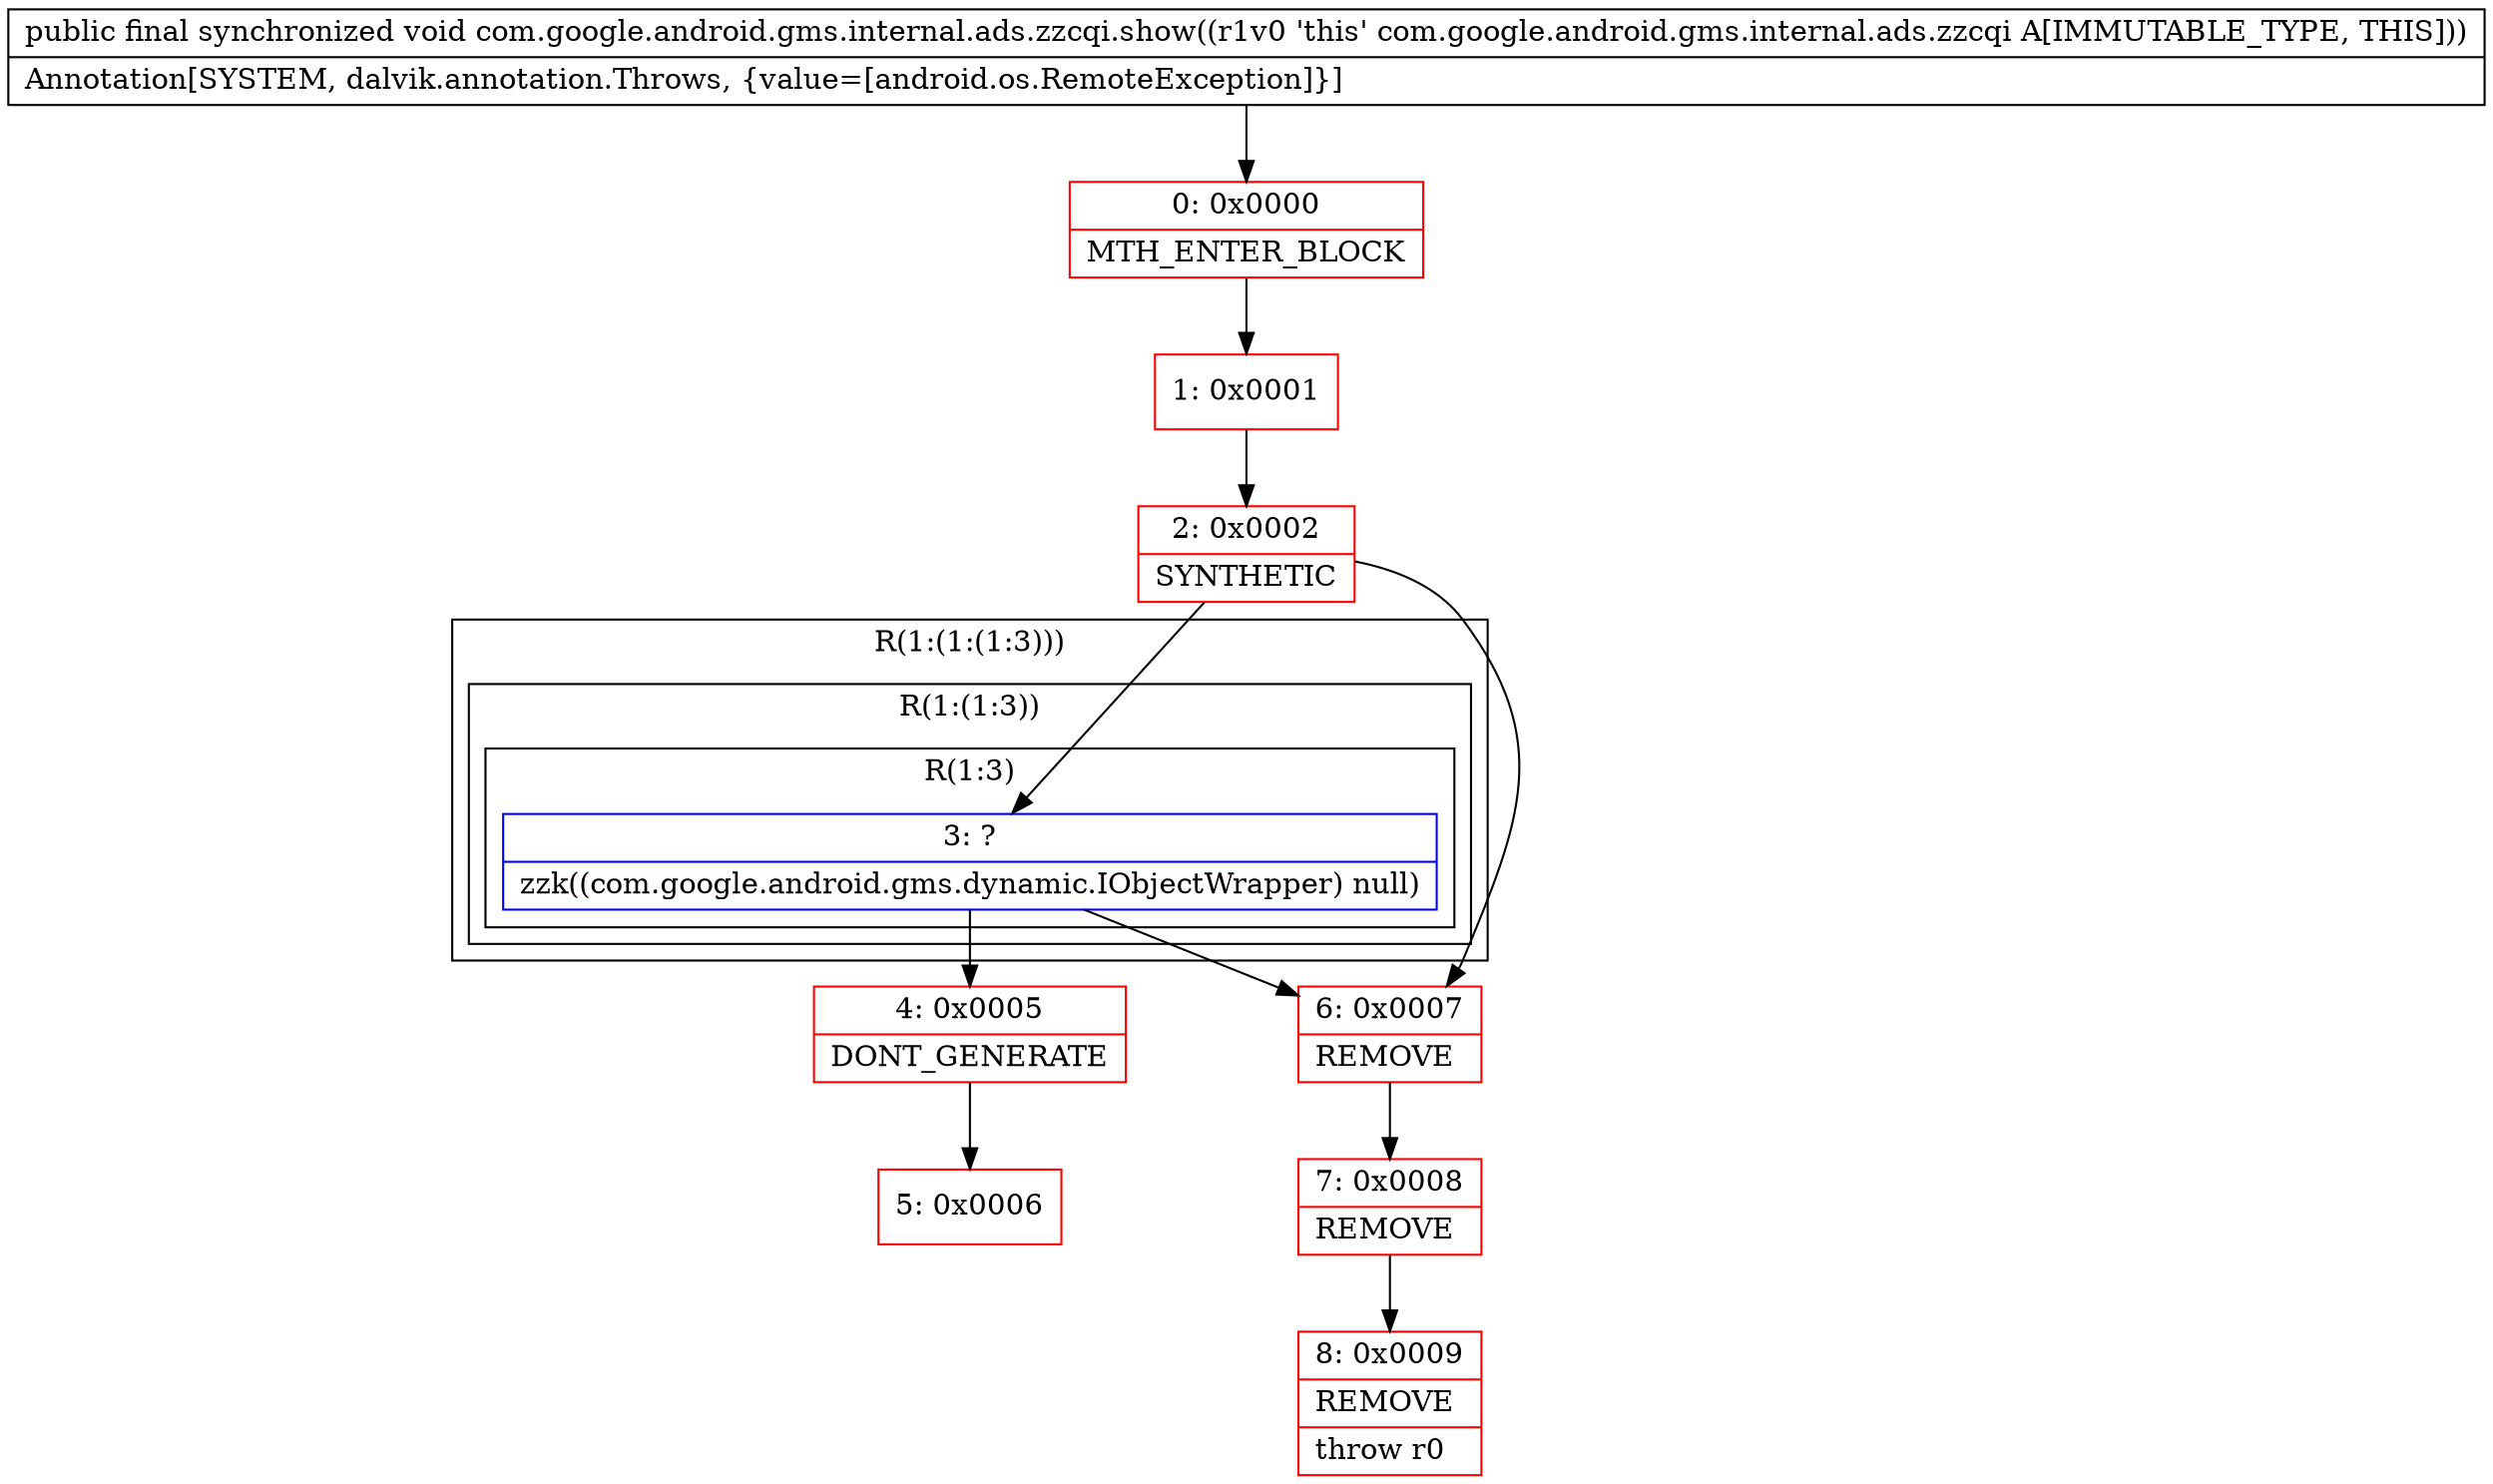 digraph "CFG forcom.google.android.gms.internal.ads.zzcqi.show()V" {
subgraph cluster_Region_2067745808 {
label = "R(1:(1:(1:3)))";
node [shape=record,color=blue];
subgraph cluster_Region_2019466659 {
label = "R(1:(1:3))";
node [shape=record,color=blue];
subgraph cluster_Region_1270486200 {
label = "R(1:3)";
node [shape=record,color=blue];
Node_3 [shape=record,label="{3\:\ ?|zzk((com.google.android.gms.dynamic.IObjectWrapper) null)\l}"];
}
}
}
Node_0 [shape=record,color=red,label="{0\:\ 0x0000|MTH_ENTER_BLOCK\l}"];
Node_1 [shape=record,color=red,label="{1\:\ 0x0001}"];
Node_2 [shape=record,color=red,label="{2\:\ 0x0002|SYNTHETIC\l}"];
Node_4 [shape=record,color=red,label="{4\:\ 0x0005|DONT_GENERATE\l}"];
Node_5 [shape=record,color=red,label="{5\:\ 0x0006}"];
Node_6 [shape=record,color=red,label="{6\:\ 0x0007|REMOVE\l}"];
Node_7 [shape=record,color=red,label="{7\:\ 0x0008|REMOVE\l}"];
Node_8 [shape=record,color=red,label="{8\:\ 0x0009|REMOVE\l|throw r0\l}"];
MethodNode[shape=record,label="{public final synchronized void com.google.android.gms.internal.ads.zzcqi.show((r1v0 'this' com.google.android.gms.internal.ads.zzcqi A[IMMUTABLE_TYPE, THIS]))  | Annotation[SYSTEM, dalvik.annotation.Throws, \{value=[android.os.RemoteException]\}]\l}"];
MethodNode -> Node_0;
Node_3 -> Node_4;
Node_3 -> Node_6;
Node_0 -> Node_1;
Node_1 -> Node_2;
Node_2 -> Node_3;
Node_2 -> Node_6;
Node_4 -> Node_5;
Node_6 -> Node_7;
Node_7 -> Node_8;
}


